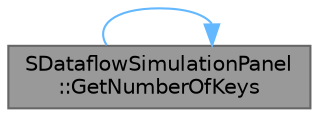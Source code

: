 digraph "SDataflowSimulationPanel::GetNumberOfKeys"
{
 // INTERACTIVE_SVG=YES
 // LATEX_PDF_SIZE
  bgcolor="transparent";
  edge [fontname=Helvetica,fontsize=10,labelfontname=Helvetica,labelfontsize=10];
  node [fontname=Helvetica,fontsize=10,shape=box,height=0.2,width=0.4];
  rankdir="LR";
  Node1 [id="Node000001",label="SDataflowSimulationPanel\l::GetNumberOfKeys",height=0.2,width=0.4,color="gray40", fillcolor="grey60", style="filled", fontcolor="black",tooltip="Get the number of keys."];
  Node1 -> Node1 [id="edge1_Node000001_Node000001",color="steelblue1",style="solid",tooltip=" "];
}
